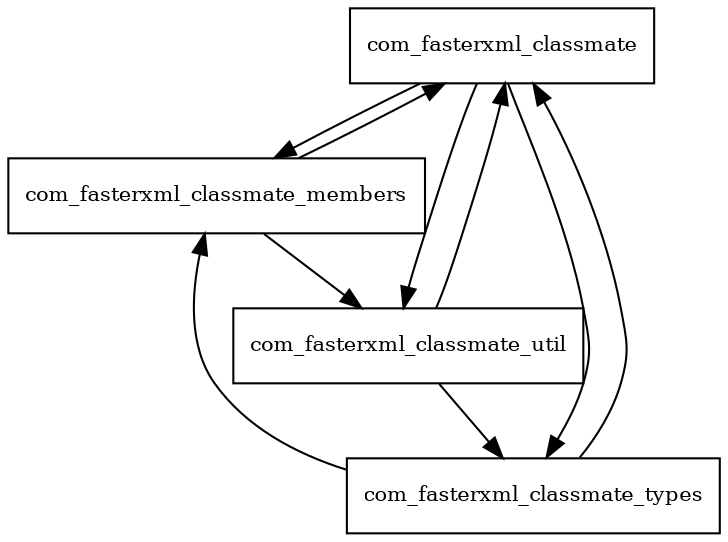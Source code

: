 digraph classmate_1_3_4_package_dependencies {
  node [shape = box, fontsize=10.0];
  com_fasterxml_classmate -> com_fasterxml_classmate_members;
  com_fasterxml_classmate -> com_fasterxml_classmate_types;
  com_fasterxml_classmate -> com_fasterxml_classmate_util;
  com_fasterxml_classmate_members -> com_fasterxml_classmate;
  com_fasterxml_classmate_members -> com_fasterxml_classmate_util;
  com_fasterxml_classmate_types -> com_fasterxml_classmate;
  com_fasterxml_classmate_types -> com_fasterxml_classmate_members;
  com_fasterxml_classmate_util -> com_fasterxml_classmate;
  com_fasterxml_classmate_util -> com_fasterxml_classmate_types;
}
